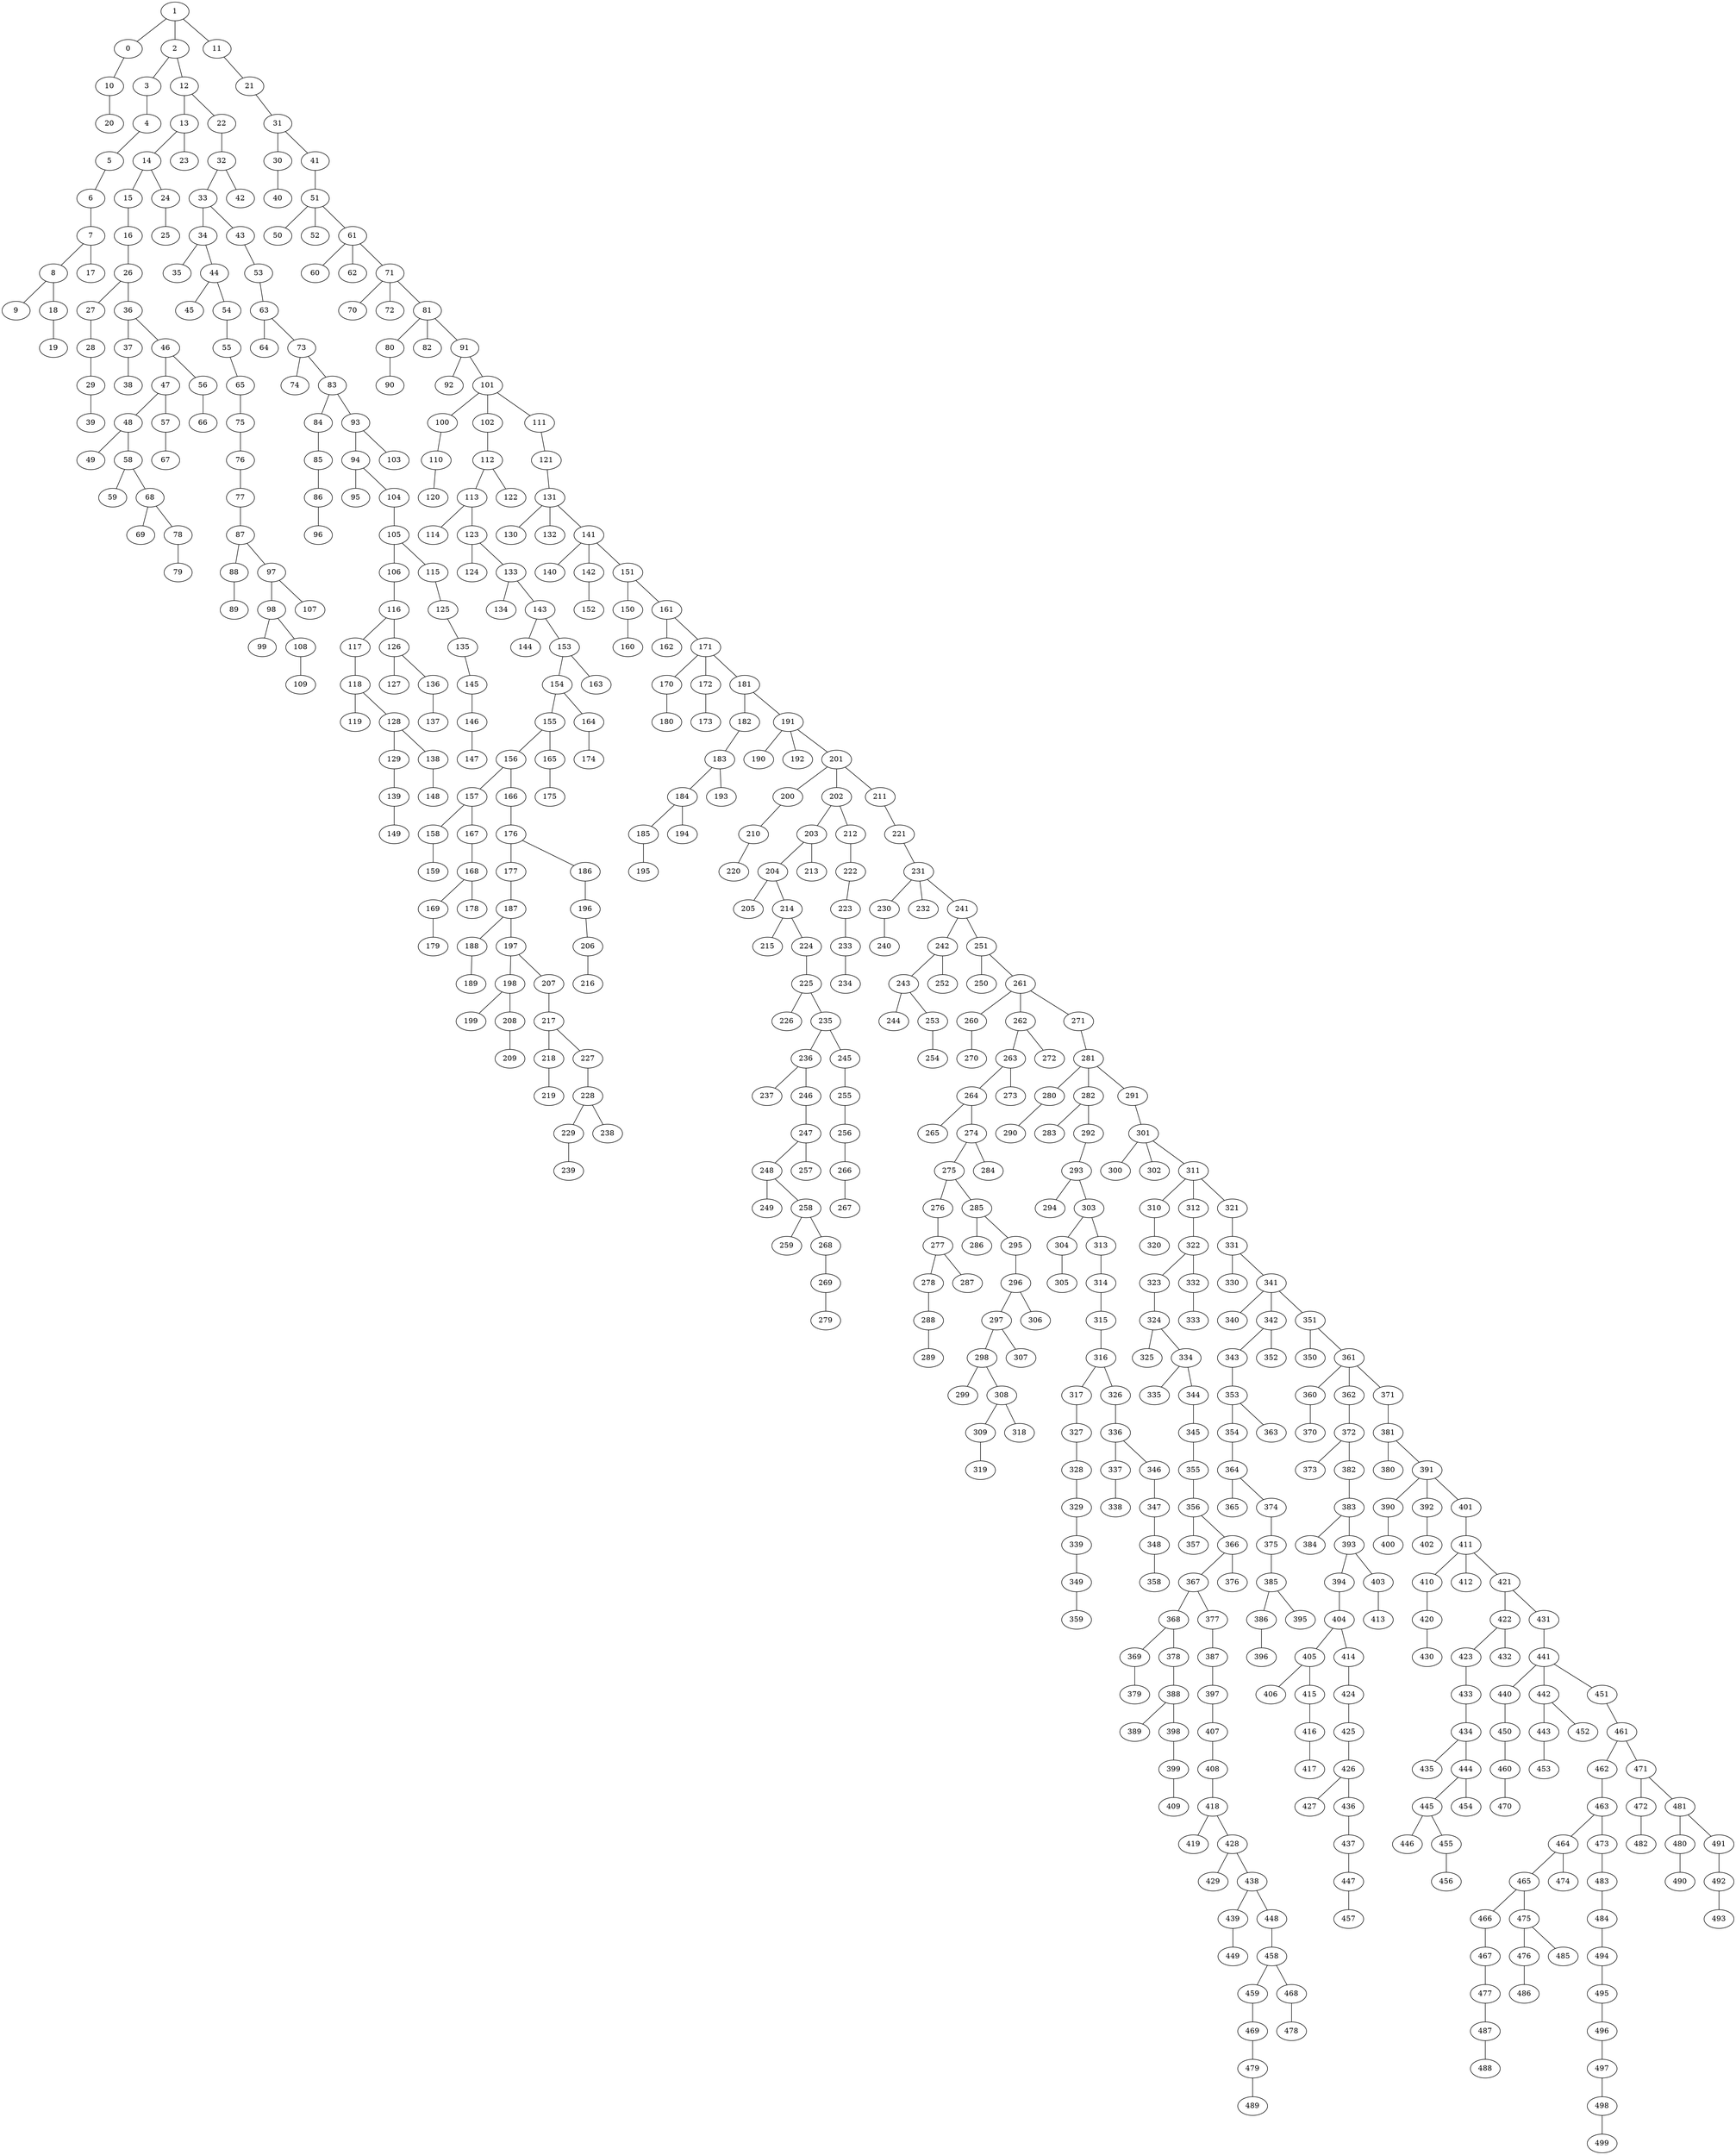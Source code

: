 strict graph G {
1;
0;
2;
3;
4;
5;
6;
7;
8;
9;
10;
11;
12;
13;
14;
15;
16;
17;
18;
19;
20;
21;
22;
23;
24;
25;
26;
27;
28;
29;
30;
31;
32;
33;
34;
35;
36;
37;
38;
39;
40;
41;
42;
43;
44;
45;
46;
47;
48;
49;
50;
51;
52;
53;
54;
55;
56;
57;
58;
59;
60;
61;
62;
63;
64;
65;
66;
67;
68;
69;
70;
71;
72;
73;
74;
75;
76;
77;
78;
79;
80;
81;
82;
83;
84;
85;
86;
87;
88;
89;
90;
91;
92;
93;
94;
95;
96;
97;
98;
99;
100;
101;
102;
103;
104;
105;
106;
107;
108;
109;
110;
111;
112;
113;
114;
115;
116;
117;
118;
119;
120;
121;
122;
123;
124;
125;
126;
127;
128;
129;
130;
131;
132;
133;
134;
135;
136;
137;
138;
139;
140;
141;
142;
143;
144;
145;
146;
147;
148;
149;
150;
151;
152;
153;
154;
155;
156;
157;
158;
159;
160;
161;
162;
163;
164;
165;
166;
167;
168;
169;
170;
171;
172;
173;
174;
175;
176;
177;
178;
179;
180;
181;
182;
183;
184;
185;
186;
187;
188;
189;
190;
191;
192;
193;
194;
195;
196;
197;
198;
199;
200;
201;
202;
203;
204;
205;
206;
207;
208;
209;
210;
211;
212;
213;
214;
215;
216;
217;
218;
219;
220;
221;
222;
223;
224;
225;
226;
227;
228;
229;
230;
231;
232;
233;
234;
235;
236;
237;
238;
239;
240;
241;
242;
243;
244;
245;
246;
247;
248;
249;
250;
251;
252;
253;
254;
255;
256;
257;
258;
259;
260;
261;
262;
263;
264;
265;
266;
267;
268;
269;
270;
271;
272;
273;
274;
275;
276;
277;
278;
279;
280;
281;
282;
283;
284;
285;
286;
287;
288;
289;
290;
291;
292;
293;
294;
295;
296;
297;
298;
299;
300;
301;
302;
303;
304;
305;
306;
307;
308;
309;
310;
311;
312;
313;
314;
315;
316;
317;
318;
319;
320;
321;
322;
323;
324;
325;
326;
327;
328;
329;
330;
331;
332;
333;
334;
335;
336;
337;
338;
339;
340;
341;
342;
343;
344;
345;
346;
347;
348;
349;
350;
351;
352;
353;
354;
355;
356;
357;
358;
359;
360;
361;
362;
363;
364;
365;
366;
367;
368;
369;
370;
371;
372;
373;
374;
375;
376;
377;
378;
379;
380;
381;
382;
383;
384;
385;
386;
387;
388;
389;
390;
391;
392;
393;
394;
395;
396;
397;
398;
399;
400;
401;
402;
403;
404;
405;
406;
407;
408;
409;
410;
411;
412;
413;
414;
415;
416;
417;
418;
419;
420;
421;
422;
423;
424;
425;
426;
427;
428;
429;
430;
431;
432;
433;
434;
435;
436;
437;
438;
439;
440;
441;
442;
443;
444;
445;
446;
447;
448;
449;
450;
451;
452;
453;
454;
455;
456;
457;
458;
459;
460;
461;
462;
463;
464;
465;
466;
467;
468;
469;
470;
471;
472;
473;
474;
475;
476;
477;
478;
479;
480;
481;
482;
483;
484;
485;
486;
487;
488;
489;
490;
491;
492;
493;
494;
495;
496;
497;
498;
499;
235 -- 236;
353 -- 354;
111 -- 121;
154 -- 164;
71 -- 72;
8 -- 9;
388 -- 398;
156 -- 166;
112 -- 113;
292 -- 293;
347 -- 348;
497 -- 498;
285 -- 295;
196 -- 206;
355 -- 356;
22 -- 32;
261 -- 260;
322 -- 323;
374 -- 375;
309 -- 319;
369 -- 379;
476 -- 486;
33 -- 43;
177 -- 187;
481 -- 480;
242 -- 243;
334 -- 335;
46 -- 47;
248 -- 249;
484 -- 494;
14 -- 15;
496 -- 497;
98 -- 99;
495 -- 496;
331 -- 330;
243 -- 253;
201 -- 200;
203 -- 204;
4 -- 5;
6 -- 7;
261 -- 271;
361 -- 360;
367 -- 368;
141 -- 151;
191 -- 190;
444 -- 445;
31 -- 30;
230 -- 240;
324 -- 334;
295 -- 296;
362 -- 372;
170 -- 180;
356 -- 366;
264 -- 265;
172 -- 173;
423 -- 433;
222 -- 223;
5 -- 6;
388 -- 389;
411 -- 421;
351 -- 361;
47 -- 48;
491 -- 492;
353 -- 363;
253 -- 254;
33 -- 34;
298 -- 308;
191 -- 201;
155 -- 165;
206 -- 216;
393 -- 394;
341 -- 340;
61 -- 60;
361 -- 371;
428 -- 429;
447 -- 457;
403 -- 413;
108 -- 109;
221 -- 231;
326 -- 336;
101 -- 102;
235 -- 245;
322 -- 332;
293 -- 294;
405 -- 406;
262 -- 263;
342 -- 343;
36 -- 37;
434 -- 435;
204 -- 214;
184 -- 194;
360 -- 370;
332 -- 333;
247 -- 248;
73 -- 74;
183 -- 193;
32 -- 42;
30 -- 40;
8 -- 18;
225 -- 226;
378 -- 388;
312 -- 322;
263 -- 264;
255 -- 256;
164 -- 174;
275 -- 285;
181 -- 182;
260 -- 270;
293 -- 303;
203 -- 213;
131 -- 132;
444 -- 454;
53 -- 63;
138 -- 148;
383 -- 384;
125 -- 135;
93 -- 94;
141 -- 142;
157 -- 158;
81 -- 82;
418 -- 428;
263 -- 273;
198 -- 199;
442 -- 452;
31 -- 41;
236 -- 246;
382 -- 383;
404 -- 414;
185 -- 195;
311 -- 312;
465 -- 466;
442 -- 443;
153 -- 154;
297 -- 298;
94 -- 95;
87 -- 88;
391 -- 392;
34 -- 35;
251 -- 250;
280 -- 290;
462 -- 463;
368 -- 378;
202 -- 212;
183 -- 184;
492 -- 493;
344 -- 345;
311 -- 321;
1 -- 11;
414 -- 424;
3 -- 4;
51 -- 52;
145 -- 146;
73 -- 83;
341 -- 342;
334 -- 344;
386 -- 396;
155 -- 156;
441 -- 440;
168 -- 178;
116 -- 126;
188 -- 189;
440 -- 450;
431 -- 441;
245 -- 255;
77 -- 87;
464 -- 465;
398 -- 399;
198 -- 208;
225 -- 235;
241 -- 242;
463 -- 464;
314 -- 315;
317 -- 327;
367 -- 377;
385 -- 386;
475 -- 485;
208 -- 209;
469 -- 479;
26 -- 36;
97 -- 98;
218 -- 219;
14 -- 24;
361 -- 362;
211 -- 221;
7 -- 17;
231 -- 241;
63 -- 73;
176 -- 186;
258 -- 268;
11 -- 21;
26 -- 27;
47 -- 57;
161 -- 171;
104 -- 105;
377 -- 387;
387 -- 397;
315 -- 316;
416 -- 417;
311 -- 310;
458 -- 459;
422 -- 432;
348 -- 358;
277 -- 287;
68 -- 78;
48 -- 58;
41 -- 51;
356 -- 357;
418 -- 419;
165 -- 175;
187 -- 197;
281 -- 291;
228 -- 238;
303 -- 313;
438 -- 439;
143 -- 153;
176 -- 177;
65 -- 75;
408 -- 418;
32 -- 33;
131 -- 141;
171 -- 181;
411 -- 410;
13 -- 23;
445 -- 446;
467 -- 477;
200 -- 210;
131 -- 130;
466 -- 467;
91 -- 92;
118 -- 128;
494 -- 495;
75 -- 76;
13 -- 14;
381 -- 380;
27 -- 28;
139 -- 149;
146 -- 147;
0 -- 10;
142 -- 152;
223 -- 233;
123 -- 133;
129 -- 139;
281 -- 280;
372 -- 382;
296 -- 306;
268 -- 269;
310 -- 320;
241 -- 251;
264 -- 274;
117 -- 118;
336 -- 337;
102 -- 112;
18 -- 19;
110 -- 120;
58 -- 68;
337 -- 338;
455 -- 456;
106 -- 116;
445 -- 455;
274 -- 284;
339 -- 349;
434 -- 444;
81 -- 91;
266 -- 267;
301 -- 302;
44 -- 54;
116 -- 117;
115 -- 125;
61 -- 71;
97 -- 107;
393 -- 403;
329 -- 339;
261 -- 262;
304 -- 305;
405 -- 415;
308 -- 318;
298 -- 299;
169 -- 179;
271 -- 281;
481 -- 491;
371 -- 381;
113 -- 114;
167 -- 168;
201 -- 211;
364 -- 374;
56 -- 66;
251 -- 261;
121 -- 131;
212 -- 222;
153 -- 163;
84 -- 85;
472 -- 482;
88 -- 89;
197 -- 207;
277 -- 278;
394 -- 404;
151 -- 150;
246 -- 247;
433 -- 434;
43 -- 53;
36 -- 46;
383 -- 393;
288 -- 289;
243 -- 244;
275 -- 276;
411 -- 412;
154 -- 155;
105 -- 115;
10 -- 20;
81 -- 80;
415 -- 416;
301 -- 311;
366 -- 376;
372 -- 373;
316 -- 317;
112 -- 122;
269 -- 279;
123 -- 124;
7 -- 8;
133 -- 143;
94 -- 104;
182 -- 183;
321 -- 331;
44 -- 45;
156 -- 157;
181 -- 191;
436 -- 437;
48 -- 49;
231 -- 230;
397 -- 407;
1 -- 0;
345 -- 355;
233 -- 234;
248 -- 258;
425 -- 426;
76 -- 77;
458 -- 468;
150 -- 160;
229 -- 239;
461 -- 471;
242 -- 252;
422 -- 423;
343 -- 353;
366 -- 367;
105 -- 106;
85 -- 86;
278 -- 288;
421 -- 431;
291 -- 301;
15 -- 16;
459 -- 469;
12 -- 13;
450 -- 460;
375 -- 385;
438 -- 448;
101 -- 111;
385 -- 395;
135 -- 145;
276 -- 277;
342 -- 352;
217 -- 227;
201 -- 202;
281 -- 282;
78 -- 79;
262 -- 272;
285 -- 286;
443 -- 453;
437 -- 447;
336 -- 346;
224 -- 225;
34 -- 44;
426 -- 427;
71 -- 70;
471 -- 472;
136 -- 137;
483 -- 484;
301 -- 300;
83 -- 93;
313 -- 314;
328 -- 329;
46 -- 56;
451 -- 461;
475 -- 476;
468 -- 478;
207 -- 217;
228 -- 229;
471 -- 481;
58 -- 59;
204 -- 205;
63 -- 64;
391 -- 390;
187 -- 188;
143 -- 144;
282 -- 292;
461 -- 462;
448 -- 458;
37 -- 38;
202 -- 203;
21 -- 31;
420 -- 430;
316 -- 326;
98 -- 108;
133 -- 134;
477 -- 487;
331 -- 341;
214 -- 224;
441 -- 451;
479 -- 489;
151 -- 161;
101 -- 100;
247 -- 257;
346 -- 347;
236 -- 237;
441 -- 442;
184 -- 185;
210 -- 220;
368 -- 369;
381 -- 391;
166 -- 176;
231 -- 232;
324 -- 325;
171 -- 170;
86 -- 96;
126 -- 136;
191 -- 192;
256 -- 266;
168 -- 169;
51 -- 50;
407 -- 408;
28 -- 29;
80 -- 90;
51 -- 61;
157 -- 167;
487 -- 488;
24 -- 25;
392 -- 402;
71 -- 81;
297 -- 307;
57 -- 67;
1 -- 2;
351 -- 350;
439 -- 449;
463 -- 473;
197 -- 198;
128 -- 129;
93 -- 103;
158 -- 159;
214 -- 215;
258 -- 259;
354 -- 364;
29 -- 39;
327 -- 328;
128 -- 138;
428 -- 438;
171 -- 172;
303 -- 304;
16 -- 26;
323 -- 324;
410 -- 420;
390 -- 400;
341 -- 351;
426 -- 436;
217 -- 218;
2 -- 3;
404 -- 405;
349 -- 359;
227 -- 228;
401 -- 411;
113 -- 123;
464 -- 474;
126 -- 127;
61 -- 62;
308 -- 309;
87 -- 97;
399 -- 409;
55 -- 65;
424 -- 425;
2 -- 12;
282 -- 283;
391 -- 401;
364 -- 365;
465 -- 475;
12 -- 22;
91 -- 101;
83 -- 84;
480 -- 490;
186 -- 196;
473 -- 483;
141 -- 140;
421 -- 422;
161 -- 162;
296 -- 297;
54 -- 55;
274 -- 275;
100 -- 110;
460 -- 470;
118 -- 119;
498 -- 499;
68 -- 69;
}
